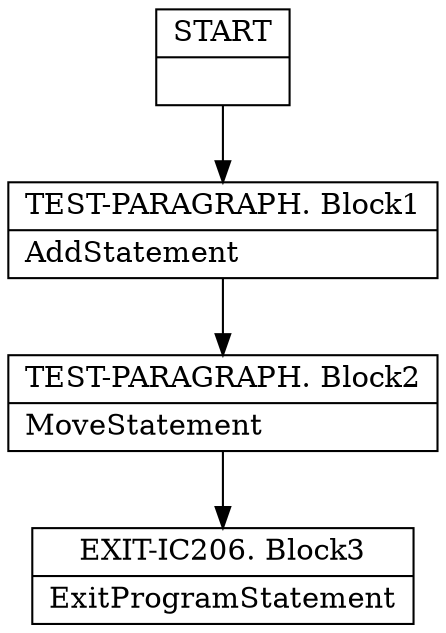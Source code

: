 digraph Cfg {
node [
shape = "record"
]

edge [
arrowtail = "empty"
]
Block0 [
label = "{START|}"
]
Block1 [
label = "{TEST-PARAGRAPH. Block1|AddStatement\l}"
]
Block2 [
label = "{TEST-PARAGRAPH. Block2|MoveStatement\l}"
]
Block3 [
label = "{EXIT-IC206. Block3|ExitProgramStatement\l}"
]
Block0 -> Block1
Block1 -> Block2
Block2 -> Block3

}
